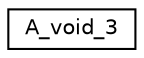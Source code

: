digraph "Graphical Class Hierarchy"
{
  edge [fontname="Helvetica",fontsize="10",labelfontname="Helvetica",labelfontsize="10"];
  node [fontname="Helvetica",fontsize="10",shape=record];
  rankdir="LR";
  Node0 [label="A_void_3",height=0.2,width=0.4,color="black", fillcolor="white", style="filled",URL="$struct_a__void__3.html"];
}
